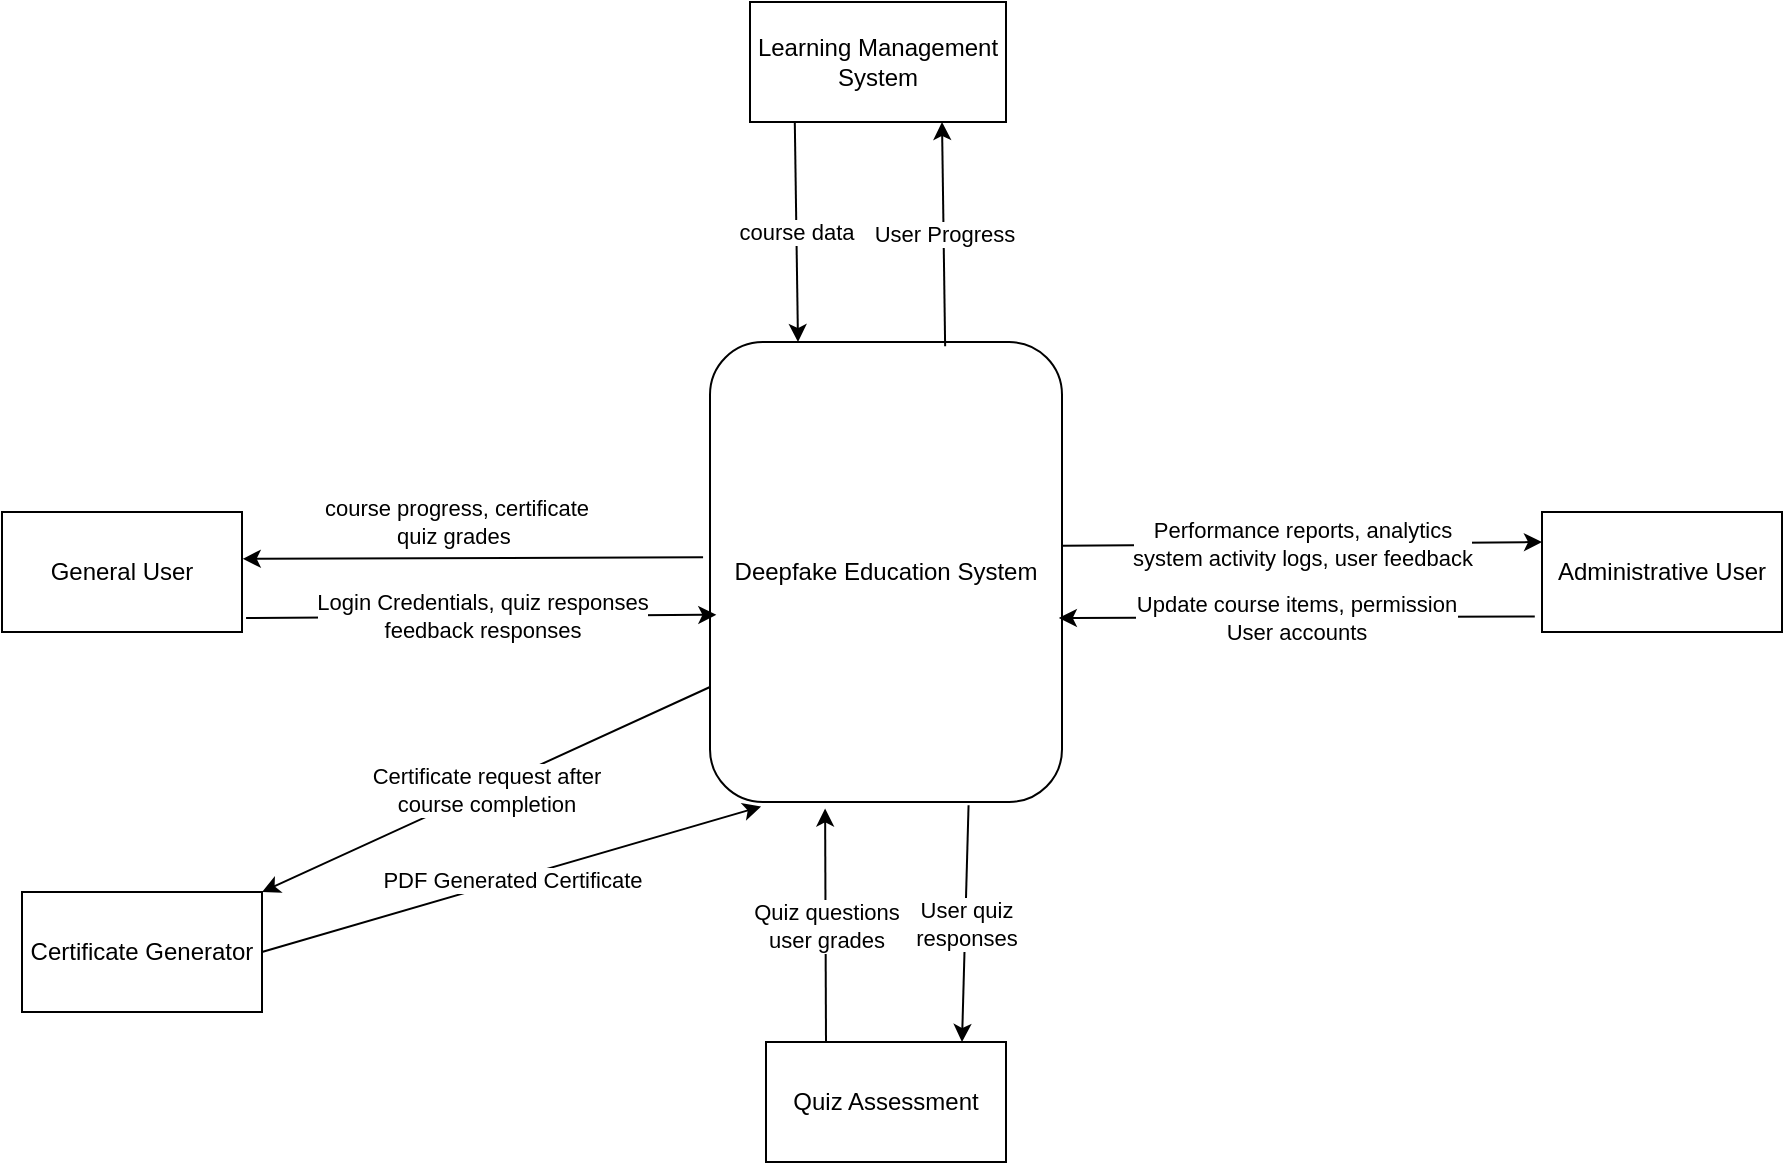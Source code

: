 <mxfile version="24.8.6">
  <diagram name="Page-1" id="k-Av23_oGupuDg4ewC5L">
    <mxGraphModel dx="1290" dy="522" grid="1" gridSize="10" guides="1" tooltips="1" connect="1" arrows="1" fold="1" page="1" pageScale="1" pageWidth="827" pageHeight="1169" math="0" shadow="0">
      <root>
        <mxCell id="0" />
        <mxCell id="1" parent="0" />
        <mxCell id="IgSQij1k1saaqOzLZ0fD-10" value="Deepfake Education System" style="rounded=1;whiteSpace=wrap;html=1;" parent="1" vertex="1">
          <mxGeometry x="354" y="280" width="176" height="230" as="geometry" />
        </mxCell>
        <mxCell id="IgSQij1k1saaqOzLZ0fD-11" value="General User" style="rounded=0;whiteSpace=wrap;html=1;" parent="1" vertex="1">
          <mxGeometry y="365" width="120" height="60" as="geometry" />
        </mxCell>
        <mxCell id="IgSQij1k1saaqOzLZ0fD-13" value="Administrative User" style="rounded=0;whiteSpace=wrap;html=1;" parent="1" vertex="1">
          <mxGeometry x="770" y="365" width="120" height="60" as="geometry" />
        </mxCell>
        <mxCell id="IgSQij1k1saaqOzLZ0fD-14" value="Quiz Assessment" style="rounded=0;whiteSpace=wrap;html=1;" parent="1" vertex="1">
          <mxGeometry x="382" y="630" width="120" height="60" as="geometry" />
        </mxCell>
        <mxCell id="IgSQij1k1saaqOzLZ0fD-15" value="Learning Management System" style="rounded=0;whiteSpace=wrap;html=1;" parent="1" vertex="1">
          <mxGeometry x="374" y="110" width="128" height="60" as="geometry" />
        </mxCell>
        <mxCell id="IgSQij1k1saaqOzLZ0fD-16" value="Certificate Generator" style="rounded=0;whiteSpace=wrap;html=1;" parent="1" vertex="1">
          <mxGeometry x="10" y="555" width="120" height="60" as="geometry" />
        </mxCell>
        <mxCell id="IgSQij1k1saaqOzLZ0fD-17" value="course data" style="endArrow=classic;html=1;rounded=0;entryX=0.25;entryY=0;entryDx=0;entryDy=0;exitX=0.175;exitY=1;exitDx=0;exitDy=0;exitPerimeter=0;" parent="1" source="IgSQij1k1saaqOzLZ0fD-15" target="IgSQij1k1saaqOzLZ0fD-10" edge="1">
          <mxGeometry width="50" height="50" relative="1" as="geometry">
            <mxPoint x="240" y="260" as="sourcePoint" />
            <mxPoint x="290" y="210" as="targetPoint" />
          </mxGeometry>
        </mxCell>
        <mxCell id="IgSQij1k1saaqOzLZ0fD-18" value="User Progress" style="endArrow=classic;html=1;rounded=0;entryX=0.75;entryY=1;entryDx=0;entryDy=0;exitX=0.668;exitY=0.009;exitDx=0;exitDy=0;exitPerimeter=0;" parent="1" source="IgSQij1k1saaqOzLZ0fD-10" target="IgSQij1k1saaqOzLZ0fD-15" edge="1">
          <mxGeometry width="50" height="50" relative="1" as="geometry">
            <mxPoint x="470" y="270" as="sourcePoint" />
            <mxPoint x="520" y="220" as="targetPoint" />
          </mxGeometry>
        </mxCell>
        <mxCell id="IgSQij1k1saaqOzLZ0fD-20" value="Certificate request after &lt;br&gt;course completion" style="endArrow=classic;html=1;rounded=0;entryX=1;entryY=0;entryDx=0;entryDy=0;exitX=0;exitY=0.75;exitDx=0;exitDy=0;" parent="1" source="IgSQij1k1saaqOzLZ0fD-10" target="IgSQij1k1saaqOzLZ0fD-16" edge="1">
          <mxGeometry width="50" height="50" relative="1" as="geometry">
            <mxPoint x="260" y="520" as="sourcePoint" />
            <mxPoint x="310" y="470" as="targetPoint" />
          </mxGeometry>
        </mxCell>
        <mxCell id="IgSQij1k1saaqOzLZ0fD-21" value="PDF Generated Certificate" style="endArrow=classic;html=1;rounded=0;entryX=0.145;entryY=1.01;entryDx=0;entryDy=0;entryPerimeter=0;exitX=1;exitY=0.5;exitDx=0;exitDy=0;" parent="1" source="IgSQij1k1saaqOzLZ0fD-16" target="IgSQij1k1saaqOzLZ0fD-10" edge="1">
          <mxGeometry width="50" height="50" relative="1" as="geometry">
            <mxPoint x="230" y="610" as="sourcePoint" />
            <mxPoint x="280" y="560" as="targetPoint" />
          </mxGeometry>
        </mxCell>
        <mxCell id="IgSQij1k1saaqOzLZ0fD-22" value="Login Credentials, quiz responses&lt;br&gt;feedback responses" style="endArrow=classic;html=1;rounded=0;entryX=0.018;entryY=0.593;entryDx=0;entryDy=0;entryPerimeter=0;exitX=1.017;exitY=0.883;exitDx=0;exitDy=0;exitPerimeter=0;" parent="1" source="IgSQij1k1saaqOzLZ0fD-11" target="IgSQij1k1saaqOzLZ0fD-10" edge="1">
          <mxGeometry width="50" height="50" relative="1" as="geometry">
            <mxPoint x="290" y="460" as="sourcePoint" />
            <mxPoint x="340" y="410" as="targetPoint" />
          </mxGeometry>
        </mxCell>
        <mxCell id="IgSQij1k1saaqOzLZ0fD-23" value="course progress, certificate&lt;br&gt;quiz grades&amp;nbsp;" style="endArrow=classic;html=1;rounded=0;entryX=1.003;entryY=0.39;entryDx=0;entryDy=0;entryPerimeter=0;exitX=-0.014;exitY=0.468;exitDx=0;exitDy=0;exitPerimeter=0;" parent="1" target="IgSQij1k1saaqOzLZ0fD-11" edge="1">
          <mxGeometry x="0.075" y="-18" width="50" height="50" relative="1" as="geometry">
            <mxPoint x="350.536" y="387.64" as="sourcePoint" />
            <mxPoint x="180.2" y="387.62" as="targetPoint" />
            <mxPoint as="offset" />
          </mxGeometry>
        </mxCell>
        <mxCell id="IgSQij1k1saaqOzLZ0fD-25" value="Update course items, permission&lt;br&gt;User accounts" style="endArrow=classic;html=1;rounded=0;entryX=0.991;entryY=0.6;entryDx=0;entryDy=0;entryPerimeter=0;exitX=-0.03;exitY=0.87;exitDx=0;exitDy=0;exitPerimeter=0;" parent="1" source="IgSQij1k1saaqOzLZ0fD-13" target="IgSQij1k1saaqOzLZ0fD-10" edge="1">
          <mxGeometry width="50" height="50" relative="1" as="geometry">
            <mxPoint x="600" y="450" as="sourcePoint" />
            <mxPoint x="650" y="400" as="targetPoint" />
          </mxGeometry>
        </mxCell>
        <mxCell id="IgSQij1k1saaqOzLZ0fD-26" value="Performance reports, analytics&lt;br&gt;system activity logs, user feedback" style="endArrow=classic;html=1;rounded=0;entryX=0;entryY=0.25;entryDx=0;entryDy=0;exitX=1;exitY=0.443;exitDx=0;exitDy=0;exitPerimeter=0;" parent="1" source="IgSQij1k1saaqOzLZ0fD-10" target="IgSQij1k1saaqOzLZ0fD-13" edge="1">
          <mxGeometry width="50" height="50" relative="1" as="geometry">
            <mxPoint x="600" y="380" as="sourcePoint" />
            <mxPoint x="650" y="330" as="targetPoint" />
          </mxGeometry>
        </mxCell>
        <mxCell id="IgSQij1k1saaqOzLZ0fD-27" value="Quiz questions&lt;br&gt;user grades" style="endArrow=classic;html=1;rounded=0;entryX=0.327;entryY=1.014;entryDx=0;entryDy=0;entryPerimeter=0;exitX=0.25;exitY=0;exitDx=0;exitDy=0;" parent="1" source="IgSQij1k1saaqOzLZ0fD-14" target="IgSQij1k1saaqOzLZ0fD-10" edge="1">
          <mxGeometry width="50" height="50" relative="1" as="geometry">
            <mxPoint x="390" y="610" as="sourcePoint" />
            <mxPoint x="440" y="560" as="targetPoint" />
          </mxGeometry>
        </mxCell>
        <mxCell id="IgSQij1k1saaqOzLZ0fD-28" value="User quiz&lt;br&gt;responses" style="endArrow=classic;html=1;rounded=0;entryX=0.7;entryY=0.027;entryDx=0;entryDy=0;entryPerimeter=0;exitX=0.655;exitY=1.014;exitDx=0;exitDy=0;exitPerimeter=0;" parent="1" edge="1">
          <mxGeometry width="50" height="50" relative="1" as="geometry">
            <mxPoint x="483.28" y="511.6" as="sourcePoint" />
            <mxPoint x="480" y="630.0" as="targetPoint" />
          </mxGeometry>
        </mxCell>
      </root>
    </mxGraphModel>
  </diagram>
</mxfile>
